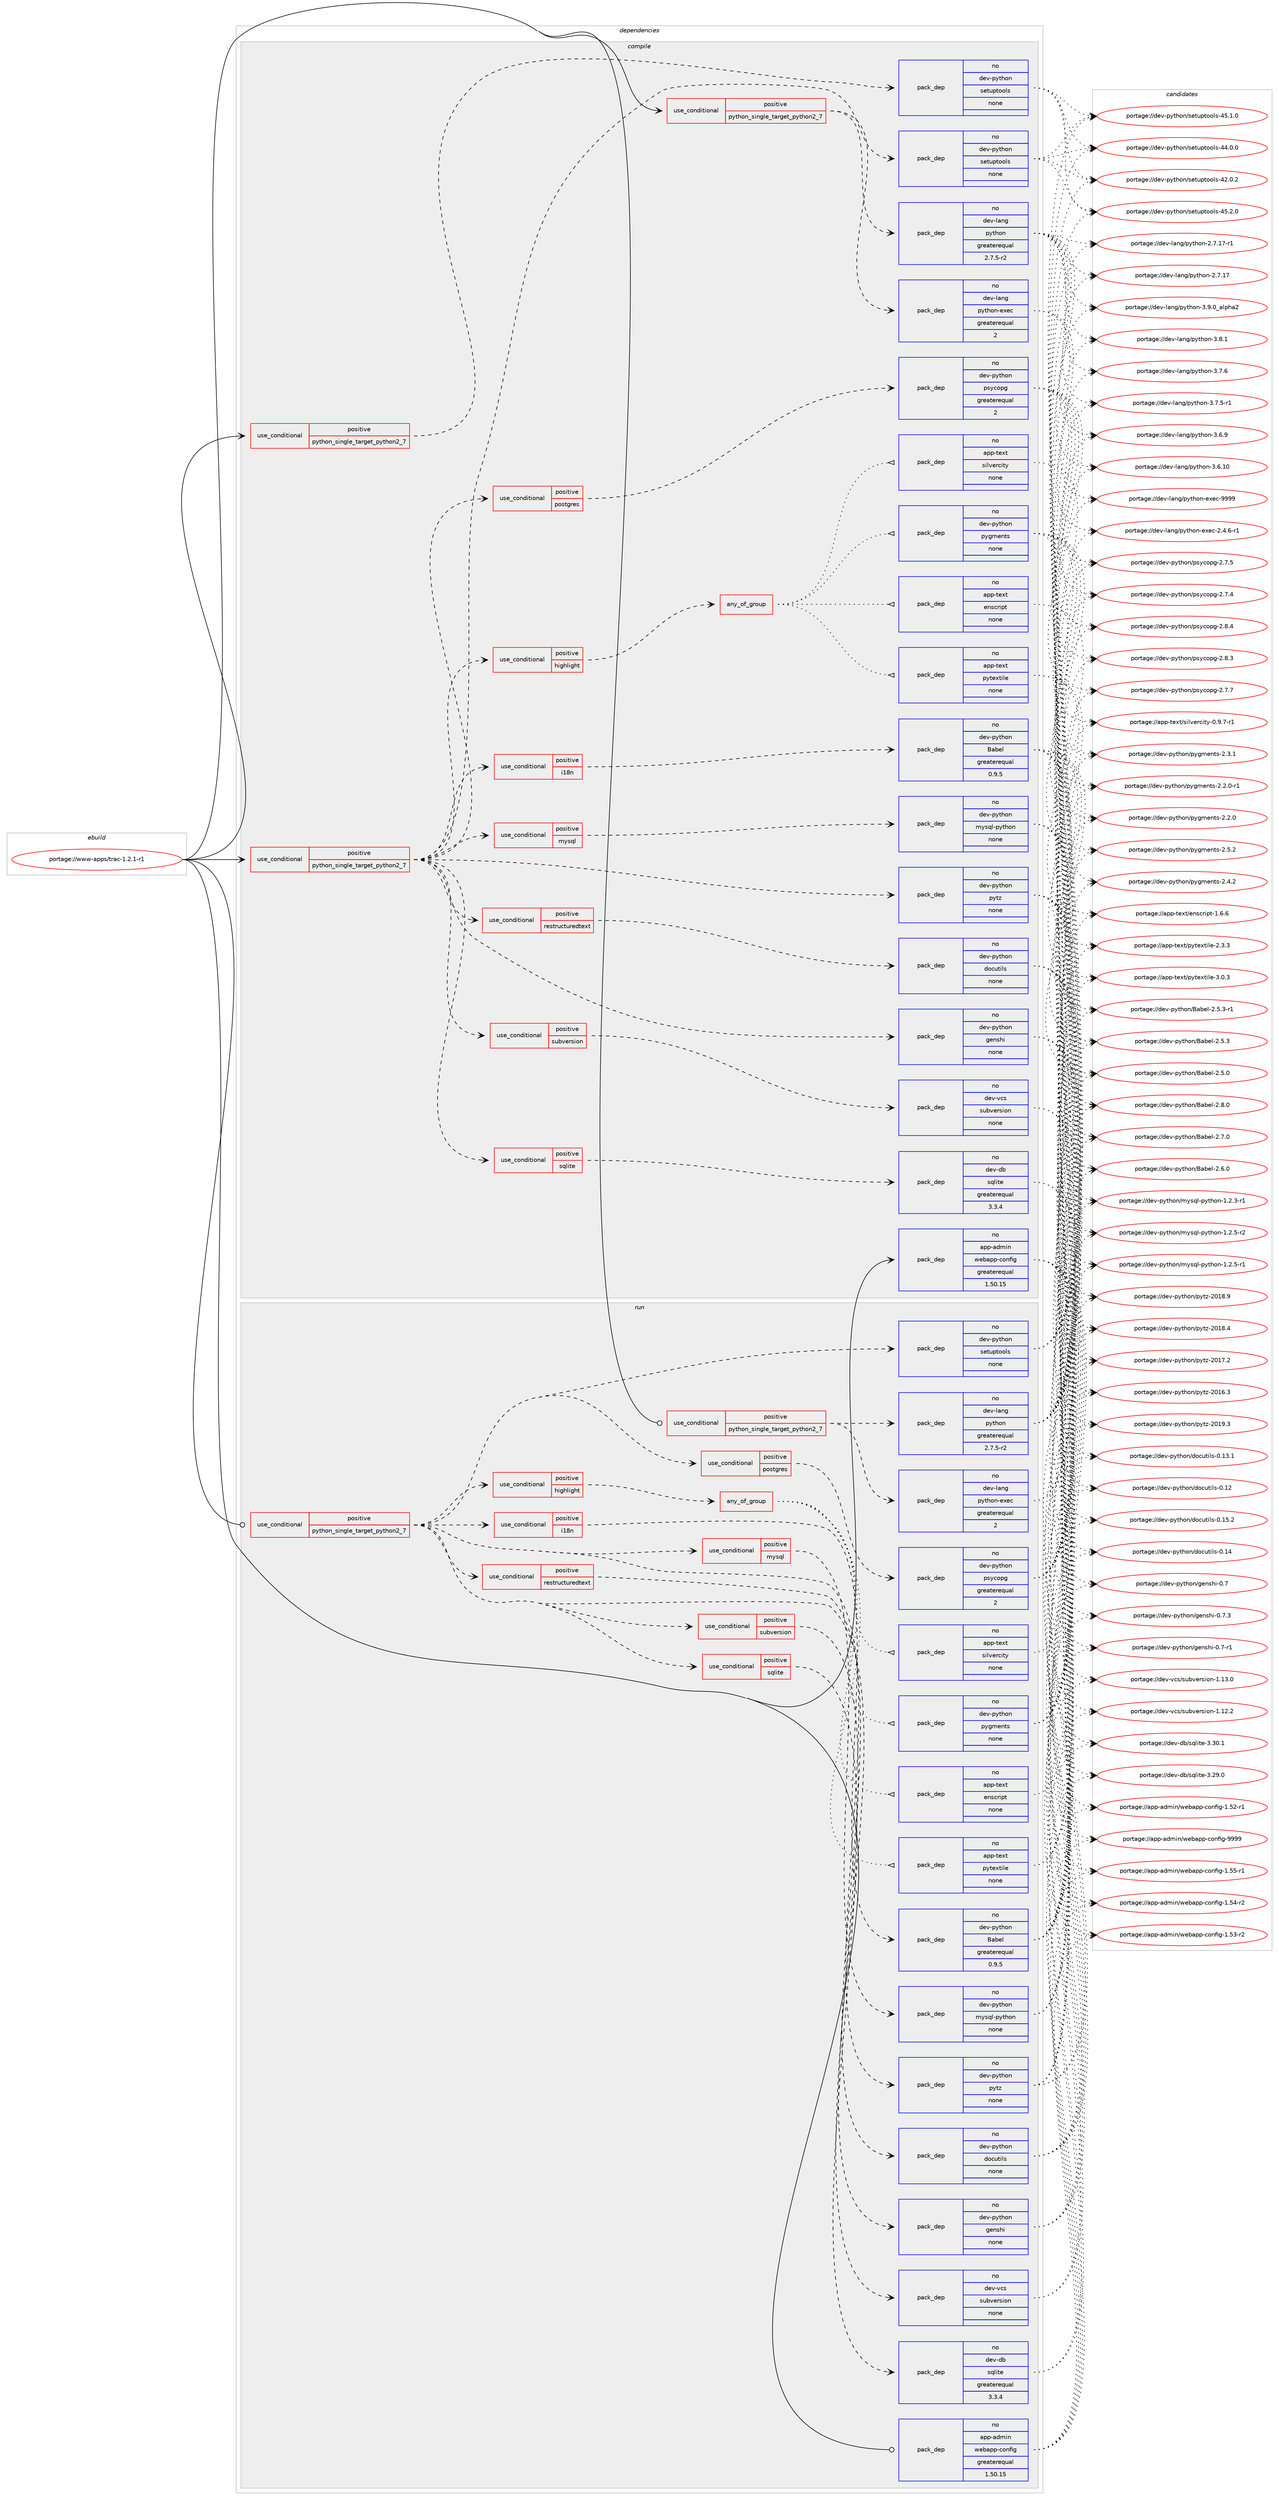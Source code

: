 digraph prolog {

# *************
# Graph options
# *************

newrank=true;
concentrate=true;
compound=true;
graph [rankdir=LR,fontname=Helvetica,fontsize=10,ranksep=1.5];#, ranksep=2.5, nodesep=0.2];
edge  [arrowhead=vee];
node  [fontname=Helvetica,fontsize=10];

# **********
# The ebuild
# **********

subgraph cluster_leftcol {
color=gray;
rank=same;
label=<<i>ebuild</i>>;
id [label="portage://www-apps/trac-1.2.1-r1", color=red, width=4, href="../www-apps/trac-1.2.1-r1.svg"];
}

# ****************
# The dependencies
# ****************

subgraph cluster_midcol {
color=gray;
label=<<i>dependencies</i>>;
subgraph cluster_compile {
fillcolor="#eeeeee";
style=filled;
label=<<i>compile</i>>;
subgraph cond5649 {
dependency31149 [label=<<TABLE BORDER="0" CELLBORDER="1" CELLSPACING="0" CELLPADDING="4"><TR><TD ROWSPAN="3" CELLPADDING="10">use_conditional</TD></TR><TR><TD>positive</TD></TR><TR><TD>python_single_target_python2_7</TD></TR></TABLE>>, shape=none, color=red];
subgraph pack24906 {
dependency31150 [label=<<TABLE BORDER="0" CELLBORDER="1" CELLSPACING="0" CELLPADDING="4" WIDTH="220"><TR><TD ROWSPAN="6" CELLPADDING="30">pack_dep</TD></TR><TR><TD WIDTH="110">no</TD></TR><TR><TD>dev-lang</TD></TR><TR><TD>python</TD></TR><TR><TD>greaterequal</TD></TR><TR><TD>2.7.5-r2</TD></TR></TABLE>>, shape=none, color=blue];
}
dependency31149:e -> dependency31150:w [weight=20,style="dashed",arrowhead="vee"];
subgraph pack24907 {
dependency31151 [label=<<TABLE BORDER="0" CELLBORDER="1" CELLSPACING="0" CELLPADDING="4" WIDTH="220"><TR><TD ROWSPAN="6" CELLPADDING="30">pack_dep</TD></TR><TR><TD WIDTH="110">no</TD></TR><TR><TD>dev-lang</TD></TR><TR><TD>python-exec</TD></TR><TR><TD>greaterequal</TD></TR><TR><TD>2</TD></TR></TABLE>>, shape=none, color=blue];
}
dependency31149:e -> dependency31151:w [weight=20,style="dashed",arrowhead="vee"];
}
id:e -> dependency31149:w [weight=20,style="solid",arrowhead="vee"];
subgraph cond5650 {
dependency31152 [label=<<TABLE BORDER="0" CELLBORDER="1" CELLSPACING="0" CELLPADDING="4"><TR><TD ROWSPAN="3" CELLPADDING="10">use_conditional</TD></TR><TR><TD>positive</TD></TR><TR><TD>python_single_target_python2_7</TD></TR></TABLE>>, shape=none, color=red];
subgraph pack24908 {
dependency31153 [label=<<TABLE BORDER="0" CELLBORDER="1" CELLSPACING="0" CELLPADDING="4" WIDTH="220"><TR><TD ROWSPAN="6" CELLPADDING="30">pack_dep</TD></TR><TR><TD WIDTH="110">no</TD></TR><TR><TD>dev-python</TD></TR><TR><TD>setuptools</TD></TR><TR><TD>none</TD></TR><TR><TD></TD></TR></TABLE>>, shape=none, color=blue];
}
dependency31152:e -> dependency31153:w [weight=20,style="dashed",arrowhead="vee"];
}
id:e -> dependency31152:w [weight=20,style="solid",arrowhead="vee"];
subgraph cond5651 {
dependency31154 [label=<<TABLE BORDER="0" CELLBORDER="1" CELLSPACING="0" CELLPADDING="4"><TR><TD ROWSPAN="3" CELLPADDING="10">use_conditional</TD></TR><TR><TD>positive</TD></TR><TR><TD>python_single_target_python2_7</TD></TR></TABLE>>, shape=none, color=red];
subgraph pack24909 {
dependency31155 [label=<<TABLE BORDER="0" CELLBORDER="1" CELLSPACING="0" CELLPADDING="4" WIDTH="220"><TR><TD ROWSPAN="6" CELLPADDING="30">pack_dep</TD></TR><TR><TD WIDTH="110">no</TD></TR><TR><TD>dev-python</TD></TR><TR><TD>setuptools</TD></TR><TR><TD>none</TD></TR><TR><TD></TD></TR></TABLE>>, shape=none, color=blue];
}
dependency31154:e -> dependency31155:w [weight=20,style="dashed",arrowhead="vee"];
subgraph pack24910 {
dependency31156 [label=<<TABLE BORDER="0" CELLBORDER="1" CELLSPACING="0" CELLPADDING="4" WIDTH="220"><TR><TD ROWSPAN="6" CELLPADDING="30">pack_dep</TD></TR><TR><TD WIDTH="110">no</TD></TR><TR><TD>dev-python</TD></TR><TR><TD>genshi</TD></TR><TR><TD>none</TD></TR><TR><TD></TD></TR></TABLE>>, shape=none, color=blue];
}
dependency31154:e -> dependency31156:w [weight=20,style="dashed",arrowhead="vee"];
subgraph pack24911 {
dependency31157 [label=<<TABLE BORDER="0" CELLBORDER="1" CELLSPACING="0" CELLPADDING="4" WIDTH="220"><TR><TD ROWSPAN="6" CELLPADDING="30">pack_dep</TD></TR><TR><TD WIDTH="110">no</TD></TR><TR><TD>dev-python</TD></TR><TR><TD>pytz</TD></TR><TR><TD>none</TD></TR><TR><TD></TD></TR></TABLE>>, shape=none, color=blue];
}
dependency31154:e -> dependency31157:w [weight=20,style="dashed",arrowhead="vee"];
subgraph cond5652 {
dependency31158 [label=<<TABLE BORDER="0" CELLBORDER="1" CELLSPACING="0" CELLPADDING="4"><TR><TD ROWSPAN="3" CELLPADDING="10">use_conditional</TD></TR><TR><TD>positive</TD></TR><TR><TD>i18n</TD></TR></TABLE>>, shape=none, color=red];
subgraph pack24912 {
dependency31159 [label=<<TABLE BORDER="0" CELLBORDER="1" CELLSPACING="0" CELLPADDING="4" WIDTH="220"><TR><TD ROWSPAN="6" CELLPADDING="30">pack_dep</TD></TR><TR><TD WIDTH="110">no</TD></TR><TR><TD>dev-python</TD></TR><TR><TD>Babel</TD></TR><TR><TD>greaterequal</TD></TR><TR><TD>0.9.5</TD></TR></TABLE>>, shape=none, color=blue];
}
dependency31158:e -> dependency31159:w [weight=20,style="dashed",arrowhead="vee"];
}
dependency31154:e -> dependency31158:w [weight=20,style="dashed",arrowhead="vee"];
subgraph cond5653 {
dependency31160 [label=<<TABLE BORDER="0" CELLBORDER="1" CELLSPACING="0" CELLPADDING="4"><TR><TD ROWSPAN="3" CELLPADDING="10">use_conditional</TD></TR><TR><TD>positive</TD></TR><TR><TD>highlight</TD></TR></TABLE>>, shape=none, color=red];
subgraph any548 {
dependency31161 [label=<<TABLE BORDER="0" CELLBORDER="1" CELLSPACING="0" CELLPADDING="4"><TR><TD CELLPADDING="10">any_of_group</TD></TR></TABLE>>, shape=none, color=red];subgraph pack24913 {
dependency31162 [label=<<TABLE BORDER="0" CELLBORDER="1" CELLSPACING="0" CELLPADDING="4" WIDTH="220"><TR><TD ROWSPAN="6" CELLPADDING="30">pack_dep</TD></TR><TR><TD WIDTH="110">no</TD></TR><TR><TD>dev-python</TD></TR><TR><TD>pygments</TD></TR><TR><TD>none</TD></TR><TR><TD></TD></TR></TABLE>>, shape=none, color=blue];
}
dependency31161:e -> dependency31162:w [weight=20,style="dotted",arrowhead="oinv"];
subgraph pack24914 {
dependency31163 [label=<<TABLE BORDER="0" CELLBORDER="1" CELLSPACING="0" CELLPADDING="4" WIDTH="220"><TR><TD ROWSPAN="6" CELLPADDING="30">pack_dep</TD></TR><TR><TD WIDTH="110">no</TD></TR><TR><TD>app-text</TD></TR><TR><TD>silvercity</TD></TR><TR><TD>none</TD></TR><TR><TD></TD></TR></TABLE>>, shape=none, color=blue];
}
dependency31161:e -> dependency31163:w [weight=20,style="dotted",arrowhead="oinv"];
subgraph pack24915 {
dependency31164 [label=<<TABLE BORDER="0" CELLBORDER="1" CELLSPACING="0" CELLPADDING="4" WIDTH="220"><TR><TD ROWSPAN="6" CELLPADDING="30">pack_dep</TD></TR><TR><TD WIDTH="110">no</TD></TR><TR><TD>app-text</TD></TR><TR><TD>pytextile</TD></TR><TR><TD>none</TD></TR><TR><TD></TD></TR></TABLE>>, shape=none, color=blue];
}
dependency31161:e -> dependency31164:w [weight=20,style="dotted",arrowhead="oinv"];
subgraph pack24916 {
dependency31165 [label=<<TABLE BORDER="0" CELLBORDER="1" CELLSPACING="0" CELLPADDING="4" WIDTH="220"><TR><TD ROWSPAN="6" CELLPADDING="30">pack_dep</TD></TR><TR><TD WIDTH="110">no</TD></TR><TR><TD>app-text</TD></TR><TR><TD>enscript</TD></TR><TR><TD>none</TD></TR><TR><TD></TD></TR></TABLE>>, shape=none, color=blue];
}
dependency31161:e -> dependency31165:w [weight=20,style="dotted",arrowhead="oinv"];
}
dependency31160:e -> dependency31161:w [weight=20,style="dashed",arrowhead="vee"];
}
dependency31154:e -> dependency31160:w [weight=20,style="dashed",arrowhead="vee"];
subgraph cond5654 {
dependency31166 [label=<<TABLE BORDER="0" CELLBORDER="1" CELLSPACING="0" CELLPADDING="4"><TR><TD ROWSPAN="3" CELLPADDING="10">use_conditional</TD></TR><TR><TD>positive</TD></TR><TR><TD>restructuredtext</TD></TR></TABLE>>, shape=none, color=red];
subgraph pack24917 {
dependency31167 [label=<<TABLE BORDER="0" CELLBORDER="1" CELLSPACING="0" CELLPADDING="4" WIDTH="220"><TR><TD ROWSPAN="6" CELLPADDING="30">pack_dep</TD></TR><TR><TD WIDTH="110">no</TD></TR><TR><TD>dev-python</TD></TR><TR><TD>docutils</TD></TR><TR><TD>none</TD></TR><TR><TD></TD></TR></TABLE>>, shape=none, color=blue];
}
dependency31166:e -> dependency31167:w [weight=20,style="dashed",arrowhead="vee"];
}
dependency31154:e -> dependency31166:w [weight=20,style="dashed",arrowhead="vee"];
subgraph cond5655 {
dependency31168 [label=<<TABLE BORDER="0" CELLBORDER="1" CELLSPACING="0" CELLPADDING="4"><TR><TD ROWSPAN="3" CELLPADDING="10">use_conditional</TD></TR><TR><TD>positive</TD></TR><TR><TD>mysql</TD></TR></TABLE>>, shape=none, color=red];
subgraph pack24918 {
dependency31169 [label=<<TABLE BORDER="0" CELLBORDER="1" CELLSPACING="0" CELLPADDING="4" WIDTH="220"><TR><TD ROWSPAN="6" CELLPADDING="30">pack_dep</TD></TR><TR><TD WIDTH="110">no</TD></TR><TR><TD>dev-python</TD></TR><TR><TD>mysql-python</TD></TR><TR><TD>none</TD></TR><TR><TD></TD></TR></TABLE>>, shape=none, color=blue];
}
dependency31168:e -> dependency31169:w [weight=20,style="dashed",arrowhead="vee"];
}
dependency31154:e -> dependency31168:w [weight=20,style="dashed",arrowhead="vee"];
subgraph cond5656 {
dependency31170 [label=<<TABLE BORDER="0" CELLBORDER="1" CELLSPACING="0" CELLPADDING="4"><TR><TD ROWSPAN="3" CELLPADDING="10">use_conditional</TD></TR><TR><TD>positive</TD></TR><TR><TD>postgres</TD></TR></TABLE>>, shape=none, color=red];
subgraph pack24919 {
dependency31171 [label=<<TABLE BORDER="0" CELLBORDER="1" CELLSPACING="0" CELLPADDING="4" WIDTH="220"><TR><TD ROWSPAN="6" CELLPADDING="30">pack_dep</TD></TR><TR><TD WIDTH="110">no</TD></TR><TR><TD>dev-python</TD></TR><TR><TD>psycopg</TD></TR><TR><TD>greaterequal</TD></TR><TR><TD>2</TD></TR></TABLE>>, shape=none, color=blue];
}
dependency31170:e -> dependency31171:w [weight=20,style="dashed",arrowhead="vee"];
}
dependency31154:e -> dependency31170:w [weight=20,style="dashed",arrowhead="vee"];
subgraph cond5657 {
dependency31172 [label=<<TABLE BORDER="0" CELLBORDER="1" CELLSPACING="0" CELLPADDING="4"><TR><TD ROWSPAN="3" CELLPADDING="10">use_conditional</TD></TR><TR><TD>positive</TD></TR><TR><TD>sqlite</TD></TR></TABLE>>, shape=none, color=red];
subgraph pack24920 {
dependency31173 [label=<<TABLE BORDER="0" CELLBORDER="1" CELLSPACING="0" CELLPADDING="4" WIDTH="220"><TR><TD ROWSPAN="6" CELLPADDING="30">pack_dep</TD></TR><TR><TD WIDTH="110">no</TD></TR><TR><TD>dev-db</TD></TR><TR><TD>sqlite</TD></TR><TR><TD>greaterequal</TD></TR><TR><TD>3.3.4</TD></TR></TABLE>>, shape=none, color=blue];
}
dependency31172:e -> dependency31173:w [weight=20,style="dashed",arrowhead="vee"];
}
dependency31154:e -> dependency31172:w [weight=20,style="dashed",arrowhead="vee"];
subgraph cond5658 {
dependency31174 [label=<<TABLE BORDER="0" CELLBORDER="1" CELLSPACING="0" CELLPADDING="4"><TR><TD ROWSPAN="3" CELLPADDING="10">use_conditional</TD></TR><TR><TD>positive</TD></TR><TR><TD>subversion</TD></TR></TABLE>>, shape=none, color=red];
subgraph pack24921 {
dependency31175 [label=<<TABLE BORDER="0" CELLBORDER="1" CELLSPACING="0" CELLPADDING="4" WIDTH="220"><TR><TD ROWSPAN="6" CELLPADDING="30">pack_dep</TD></TR><TR><TD WIDTH="110">no</TD></TR><TR><TD>dev-vcs</TD></TR><TR><TD>subversion</TD></TR><TR><TD>none</TD></TR><TR><TD></TD></TR></TABLE>>, shape=none, color=blue];
}
dependency31174:e -> dependency31175:w [weight=20,style="dashed",arrowhead="vee"];
}
dependency31154:e -> dependency31174:w [weight=20,style="dashed",arrowhead="vee"];
}
id:e -> dependency31154:w [weight=20,style="solid",arrowhead="vee"];
subgraph pack24922 {
dependency31176 [label=<<TABLE BORDER="0" CELLBORDER="1" CELLSPACING="0" CELLPADDING="4" WIDTH="220"><TR><TD ROWSPAN="6" CELLPADDING="30">pack_dep</TD></TR><TR><TD WIDTH="110">no</TD></TR><TR><TD>app-admin</TD></TR><TR><TD>webapp-config</TD></TR><TR><TD>greaterequal</TD></TR><TR><TD>1.50.15</TD></TR></TABLE>>, shape=none, color=blue];
}
id:e -> dependency31176:w [weight=20,style="solid",arrowhead="vee"];
}
subgraph cluster_compileandrun {
fillcolor="#eeeeee";
style=filled;
label=<<i>compile and run</i>>;
}
subgraph cluster_run {
fillcolor="#eeeeee";
style=filled;
label=<<i>run</i>>;
subgraph cond5659 {
dependency31177 [label=<<TABLE BORDER="0" CELLBORDER="1" CELLSPACING="0" CELLPADDING="4"><TR><TD ROWSPAN="3" CELLPADDING="10">use_conditional</TD></TR><TR><TD>positive</TD></TR><TR><TD>python_single_target_python2_7</TD></TR></TABLE>>, shape=none, color=red];
subgraph pack24923 {
dependency31178 [label=<<TABLE BORDER="0" CELLBORDER="1" CELLSPACING="0" CELLPADDING="4" WIDTH="220"><TR><TD ROWSPAN="6" CELLPADDING="30">pack_dep</TD></TR><TR><TD WIDTH="110">no</TD></TR><TR><TD>dev-lang</TD></TR><TR><TD>python</TD></TR><TR><TD>greaterequal</TD></TR><TR><TD>2.7.5-r2</TD></TR></TABLE>>, shape=none, color=blue];
}
dependency31177:e -> dependency31178:w [weight=20,style="dashed",arrowhead="vee"];
subgraph pack24924 {
dependency31179 [label=<<TABLE BORDER="0" CELLBORDER="1" CELLSPACING="0" CELLPADDING="4" WIDTH="220"><TR><TD ROWSPAN="6" CELLPADDING="30">pack_dep</TD></TR><TR><TD WIDTH="110">no</TD></TR><TR><TD>dev-lang</TD></TR><TR><TD>python-exec</TD></TR><TR><TD>greaterequal</TD></TR><TR><TD>2</TD></TR></TABLE>>, shape=none, color=blue];
}
dependency31177:e -> dependency31179:w [weight=20,style="dashed",arrowhead="vee"];
}
id:e -> dependency31177:w [weight=20,style="solid",arrowhead="odot"];
subgraph cond5660 {
dependency31180 [label=<<TABLE BORDER="0" CELLBORDER="1" CELLSPACING="0" CELLPADDING="4"><TR><TD ROWSPAN="3" CELLPADDING="10">use_conditional</TD></TR><TR><TD>positive</TD></TR><TR><TD>python_single_target_python2_7</TD></TR></TABLE>>, shape=none, color=red];
subgraph pack24925 {
dependency31181 [label=<<TABLE BORDER="0" CELLBORDER="1" CELLSPACING="0" CELLPADDING="4" WIDTH="220"><TR><TD ROWSPAN="6" CELLPADDING="30">pack_dep</TD></TR><TR><TD WIDTH="110">no</TD></TR><TR><TD>dev-python</TD></TR><TR><TD>setuptools</TD></TR><TR><TD>none</TD></TR><TR><TD></TD></TR></TABLE>>, shape=none, color=blue];
}
dependency31180:e -> dependency31181:w [weight=20,style="dashed",arrowhead="vee"];
subgraph pack24926 {
dependency31182 [label=<<TABLE BORDER="0" CELLBORDER="1" CELLSPACING="0" CELLPADDING="4" WIDTH="220"><TR><TD ROWSPAN="6" CELLPADDING="30">pack_dep</TD></TR><TR><TD WIDTH="110">no</TD></TR><TR><TD>dev-python</TD></TR><TR><TD>genshi</TD></TR><TR><TD>none</TD></TR><TR><TD></TD></TR></TABLE>>, shape=none, color=blue];
}
dependency31180:e -> dependency31182:w [weight=20,style="dashed",arrowhead="vee"];
subgraph pack24927 {
dependency31183 [label=<<TABLE BORDER="0" CELLBORDER="1" CELLSPACING="0" CELLPADDING="4" WIDTH="220"><TR><TD ROWSPAN="6" CELLPADDING="30">pack_dep</TD></TR><TR><TD WIDTH="110">no</TD></TR><TR><TD>dev-python</TD></TR><TR><TD>pytz</TD></TR><TR><TD>none</TD></TR><TR><TD></TD></TR></TABLE>>, shape=none, color=blue];
}
dependency31180:e -> dependency31183:w [weight=20,style="dashed",arrowhead="vee"];
subgraph cond5661 {
dependency31184 [label=<<TABLE BORDER="0" CELLBORDER="1" CELLSPACING="0" CELLPADDING="4"><TR><TD ROWSPAN="3" CELLPADDING="10">use_conditional</TD></TR><TR><TD>positive</TD></TR><TR><TD>i18n</TD></TR></TABLE>>, shape=none, color=red];
subgraph pack24928 {
dependency31185 [label=<<TABLE BORDER="0" CELLBORDER="1" CELLSPACING="0" CELLPADDING="4" WIDTH="220"><TR><TD ROWSPAN="6" CELLPADDING="30">pack_dep</TD></TR><TR><TD WIDTH="110">no</TD></TR><TR><TD>dev-python</TD></TR><TR><TD>Babel</TD></TR><TR><TD>greaterequal</TD></TR><TR><TD>0.9.5</TD></TR></TABLE>>, shape=none, color=blue];
}
dependency31184:e -> dependency31185:w [weight=20,style="dashed",arrowhead="vee"];
}
dependency31180:e -> dependency31184:w [weight=20,style="dashed",arrowhead="vee"];
subgraph cond5662 {
dependency31186 [label=<<TABLE BORDER="0" CELLBORDER="1" CELLSPACING="0" CELLPADDING="4"><TR><TD ROWSPAN="3" CELLPADDING="10">use_conditional</TD></TR><TR><TD>positive</TD></TR><TR><TD>highlight</TD></TR></TABLE>>, shape=none, color=red];
subgraph any549 {
dependency31187 [label=<<TABLE BORDER="0" CELLBORDER="1" CELLSPACING="0" CELLPADDING="4"><TR><TD CELLPADDING="10">any_of_group</TD></TR></TABLE>>, shape=none, color=red];subgraph pack24929 {
dependency31188 [label=<<TABLE BORDER="0" CELLBORDER="1" CELLSPACING="0" CELLPADDING="4" WIDTH="220"><TR><TD ROWSPAN="6" CELLPADDING="30">pack_dep</TD></TR><TR><TD WIDTH="110">no</TD></TR><TR><TD>dev-python</TD></TR><TR><TD>pygments</TD></TR><TR><TD>none</TD></TR><TR><TD></TD></TR></TABLE>>, shape=none, color=blue];
}
dependency31187:e -> dependency31188:w [weight=20,style="dotted",arrowhead="oinv"];
subgraph pack24930 {
dependency31189 [label=<<TABLE BORDER="0" CELLBORDER="1" CELLSPACING="0" CELLPADDING="4" WIDTH="220"><TR><TD ROWSPAN="6" CELLPADDING="30">pack_dep</TD></TR><TR><TD WIDTH="110">no</TD></TR><TR><TD>app-text</TD></TR><TR><TD>silvercity</TD></TR><TR><TD>none</TD></TR><TR><TD></TD></TR></TABLE>>, shape=none, color=blue];
}
dependency31187:e -> dependency31189:w [weight=20,style="dotted",arrowhead="oinv"];
subgraph pack24931 {
dependency31190 [label=<<TABLE BORDER="0" CELLBORDER="1" CELLSPACING="0" CELLPADDING="4" WIDTH="220"><TR><TD ROWSPAN="6" CELLPADDING="30">pack_dep</TD></TR><TR><TD WIDTH="110">no</TD></TR><TR><TD>app-text</TD></TR><TR><TD>pytextile</TD></TR><TR><TD>none</TD></TR><TR><TD></TD></TR></TABLE>>, shape=none, color=blue];
}
dependency31187:e -> dependency31190:w [weight=20,style="dotted",arrowhead="oinv"];
subgraph pack24932 {
dependency31191 [label=<<TABLE BORDER="0" CELLBORDER="1" CELLSPACING="0" CELLPADDING="4" WIDTH="220"><TR><TD ROWSPAN="6" CELLPADDING="30">pack_dep</TD></TR><TR><TD WIDTH="110">no</TD></TR><TR><TD>app-text</TD></TR><TR><TD>enscript</TD></TR><TR><TD>none</TD></TR><TR><TD></TD></TR></TABLE>>, shape=none, color=blue];
}
dependency31187:e -> dependency31191:w [weight=20,style="dotted",arrowhead="oinv"];
}
dependency31186:e -> dependency31187:w [weight=20,style="dashed",arrowhead="vee"];
}
dependency31180:e -> dependency31186:w [weight=20,style="dashed",arrowhead="vee"];
subgraph cond5663 {
dependency31192 [label=<<TABLE BORDER="0" CELLBORDER="1" CELLSPACING="0" CELLPADDING="4"><TR><TD ROWSPAN="3" CELLPADDING="10">use_conditional</TD></TR><TR><TD>positive</TD></TR><TR><TD>restructuredtext</TD></TR></TABLE>>, shape=none, color=red];
subgraph pack24933 {
dependency31193 [label=<<TABLE BORDER="0" CELLBORDER="1" CELLSPACING="0" CELLPADDING="4" WIDTH="220"><TR><TD ROWSPAN="6" CELLPADDING="30">pack_dep</TD></TR><TR><TD WIDTH="110">no</TD></TR><TR><TD>dev-python</TD></TR><TR><TD>docutils</TD></TR><TR><TD>none</TD></TR><TR><TD></TD></TR></TABLE>>, shape=none, color=blue];
}
dependency31192:e -> dependency31193:w [weight=20,style="dashed",arrowhead="vee"];
}
dependency31180:e -> dependency31192:w [weight=20,style="dashed",arrowhead="vee"];
subgraph cond5664 {
dependency31194 [label=<<TABLE BORDER="0" CELLBORDER="1" CELLSPACING="0" CELLPADDING="4"><TR><TD ROWSPAN="3" CELLPADDING="10">use_conditional</TD></TR><TR><TD>positive</TD></TR><TR><TD>mysql</TD></TR></TABLE>>, shape=none, color=red];
subgraph pack24934 {
dependency31195 [label=<<TABLE BORDER="0" CELLBORDER="1" CELLSPACING="0" CELLPADDING="4" WIDTH="220"><TR><TD ROWSPAN="6" CELLPADDING="30">pack_dep</TD></TR><TR><TD WIDTH="110">no</TD></TR><TR><TD>dev-python</TD></TR><TR><TD>mysql-python</TD></TR><TR><TD>none</TD></TR><TR><TD></TD></TR></TABLE>>, shape=none, color=blue];
}
dependency31194:e -> dependency31195:w [weight=20,style="dashed",arrowhead="vee"];
}
dependency31180:e -> dependency31194:w [weight=20,style="dashed",arrowhead="vee"];
subgraph cond5665 {
dependency31196 [label=<<TABLE BORDER="0" CELLBORDER="1" CELLSPACING="0" CELLPADDING="4"><TR><TD ROWSPAN="3" CELLPADDING="10">use_conditional</TD></TR><TR><TD>positive</TD></TR><TR><TD>postgres</TD></TR></TABLE>>, shape=none, color=red];
subgraph pack24935 {
dependency31197 [label=<<TABLE BORDER="0" CELLBORDER="1" CELLSPACING="0" CELLPADDING="4" WIDTH="220"><TR><TD ROWSPAN="6" CELLPADDING="30">pack_dep</TD></TR><TR><TD WIDTH="110">no</TD></TR><TR><TD>dev-python</TD></TR><TR><TD>psycopg</TD></TR><TR><TD>greaterequal</TD></TR><TR><TD>2</TD></TR></TABLE>>, shape=none, color=blue];
}
dependency31196:e -> dependency31197:w [weight=20,style="dashed",arrowhead="vee"];
}
dependency31180:e -> dependency31196:w [weight=20,style="dashed",arrowhead="vee"];
subgraph cond5666 {
dependency31198 [label=<<TABLE BORDER="0" CELLBORDER="1" CELLSPACING="0" CELLPADDING="4"><TR><TD ROWSPAN="3" CELLPADDING="10">use_conditional</TD></TR><TR><TD>positive</TD></TR><TR><TD>sqlite</TD></TR></TABLE>>, shape=none, color=red];
subgraph pack24936 {
dependency31199 [label=<<TABLE BORDER="0" CELLBORDER="1" CELLSPACING="0" CELLPADDING="4" WIDTH="220"><TR><TD ROWSPAN="6" CELLPADDING="30">pack_dep</TD></TR><TR><TD WIDTH="110">no</TD></TR><TR><TD>dev-db</TD></TR><TR><TD>sqlite</TD></TR><TR><TD>greaterequal</TD></TR><TR><TD>3.3.4</TD></TR></TABLE>>, shape=none, color=blue];
}
dependency31198:e -> dependency31199:w [weight=20,style="dashed",arrowhead="vee"];
}
dependency31180:e -> dependency31198:w [weight=20,style="dashed",arrowhead="vee"];
subgraph cond5667 {
dependency31200 [label=<<TABLE BORDER="0" CELLBORDER="1" CELLSPACING="0" CELLPADDING="4"><TR><TD ROWSPAN="3" CELLPADDING="10">use_conditional</TD></TR><TR><TD>positive</TD></TR><TR><TD>subversion</TD></TR></TABLE>>, shape=none, color=red];
subgraph pack24937 {
dependency31201 [label=<<TABLE BORDER="0" CELLBORDER="1" CELLSPACING="0" CELLPADDING="4" WIDTH="220"><TR><TD ROWSPAN="6" CELLPADDING="30">pack_dep</TD></TR><TR><TD WIDTH="110">no</TD></TR><TR><TD>dev-vcs</TD></TR><TR><TD>subversion</TD></TR><TR><TD>none</TD></TR><TR><TD></TD></TR></TABLE>>, shape=none, color=blue];
}
dependency31200:e -> dependency31201:w [weight=20,style="dashed",arrowhead="vee"];
}
dependency31180:e -> dependency31200:w [weight=20,style="dashed",arrowhead="vee"];
}
id:e -> dependency31180:w [weight=20,style="solid",arrowhead="odot"];
subgraph pack24938 {
dependency31202 [label=<<TABLE BORDER="0" CELLBORDER="1" CELLSPACING="0" CELLPADDING="4" WIDTH="220"><TR><TD ROWSPAN="6" CELLPADDING="30">pack_dep</TD></TR><TR><TD WIDTH="110">no</TD></TR><TR><TD>app-admin</TD></TR><TR><TD>webapp-config</TD></TR><TR><TD>greaterequal</TD></TR><TR><TD>1.50.15</TD></TR></TABLE>>, shape=none, color=blue];
}
id:e -> dependency31202:w [weight=20,style="solid",arrowhead="odot"];
}
}

# **************
# The candidates
# **************

subgraph cluster_choices {
rank=same;
color=gray;
label=<<i>candidates</i>>;

subgraph choice24906 {
color=black;
nodesep=1;
choice10010111845108971101034711212111610411111045514657464895971081121049750 [label="portage://dev-lang/python-3.9.0_alpha2", color=red, width=4,href="../dev-lang/python-3.9.0_alpha2.svg"];
choice100101118451089711010347112121116104111110455146564649 [label="portage://dev-lang/python-3.8.1", color=red, width=4,href="../dev-lang/python-3.8.1.svg"];
choice100101118451089711010347112121116104111110455146554654 [label="portage://dev-lang/python-3.7.6", color=red, width=4,href="../dev-lang/python-3.7.6.svg"];
choice1001011184510897110103471121211161041111104551465546534511449 [label="portage://dev-lang/python-3.7.5-r1", color=red, width=4,href="../dev-lang/python-3.7.5-r1.svg"];
choice100101118451089711010347112121116104111110455146544657 [label="portage://dev-lang/python-3.6.9", color=red, width=4,href="../dev-lang/python-3.6.9.svg"];
choice10010111845108971101034711212111610411111045514654464948 [label="portage://dev-lang/python-3.6.10", color=red, width=4,href="../dev-lang/python-3.6.10.svg"];
choice100101118451089711010347112121116104111110455046554649554511449 [label="portage://dev-lang/python-2.7.17-r1", color=red, width=4,href="../dev-lang/python-2.7.17-r1.svg"];
choice10010111845108971101034711212111610411111045504655464955 [label="portage://dev-lang/python-2.7.17", color=red, width=4,href="../dev-lang/python-2.7.17.svg"];
dependency31150:e -> choice10010111845108971101034711212111610411111045514657464895971081121049750:w [style=dotted,weight="100"];
dependency31150:e -> choice100101118451089711010347112121116104111110455146564649:w [style=dotted,weight="100"];
dependency31150:e -> choice100101118451089711010347112121116104111110455146554654:w [style=dotted,weight="100"];
dependency31150:e -> choice1001011184510897110103471121211161041111104551465546534511449:w [style=dotted,weight="100"];
dependency31150:e -> choice100101118451089711010347112121116104111110455146544657:w [style=dotted,weight="100"];
dependency31150:e -> choice10010111845108971101034711212111610411111045514654464948:w [style=dotted,weight="100"];
dependency31150:e -> choice100101118451089711010347112121116104111110455046554649554511449:w [style=dotted,weight="100"];
dependency31150:e -> choice10010111845108971101034711212111610411111045504655464955:w [style=dotted,weight="100"];
}
subgraph choice24907 {
color=black;
nodesep=1;
choice10010111845108971101034711212111610411111045101120101994557575757 [label="portage://dev-lang/python-exec-9999", color=red, width=4,href="../dev-lang/python-exec-9999.svg"];
choice10010111845108971101034711212111610411111045101120101994550465246544511449 [label="portage://dev-lang/python-exec-2.4.6-r1", color=red, width=4,href="../dev-lang/python-exec-2.4.6-r1.svg"];
dependency31151:e -> choice10010111845108971101034711212111610411111045101120101994557575757:w [style=dotted,weight="100"];
dependency31151:e -> choice10010111845108971101034711212111610411111045101120101994550465246544511449:w [style=dotted,weight="100"];
}
subgraph choice24908 {
color=black;
nodesep=1;
choice100101118451121211161041111104711510111611711211611111110811545525346504648 [label="portage://dev-python/setuptools-45.2.0", color=red, width=4,href="../dev-python/setuptools-45.2.0.svg"];
choice100101118451121211161041111104711510111611711211611111110811545525346494648 [label="portage://dev-python/setuptools-45.1.0", color=red, width=4,href="../dev-python/setuptools-45.1.0.svg"];
choice100101118451121211161041111104711510111611711211611111110811545525246484648 [label="portage://dev-python/setuptools-44.0.0", color=red, width=4,href="../dev-python/setuptools-44.0.0.svg"];
choice100101118451121211161041111104711510111611711211611111110811545525046484650 [label="portage://dev-python/setuptools-42.0.2", color=red, width=4,href="../dev-python/setuptools-42.0.2.svg"];
dependency31153:e -> choice100101118451121211161041111104711510111611711211611111110811545525346504648:w [style=dotted,weight="100"];
dependency31153:e -> choice100101118451121211161041111104711510111611711211611111110811545525346494648:w [style=dotted,weight="100"];
dependency31153:e -> choice100101118451121211161041111104711510111611711211611111110811545525246484648:w [style=dotted,weight="100"];
dependency31153:e -> choice100101118451121211161041111104711510111611711211611111110811545525046484650:w [style=dotted,weight="100"];
}
subgraph choice24909 {
color=black;
nodesep=1;
choice100101118451121211161041111104711510111611711211611111110811545525346504648 [label="portage://dev-python/setuptools-45.2.0", color=red, width=4,href="../dev-python/setuptools-45.2.0.svg"];
choice100101118451121211161041111104711510111611711211611111110811545525346494648 [label="portage://dev-python/setuptools-45.1.0", color=red, width=4,href="../dev-python/setuptools-45.1.0.svg"];
choice100101118451121211161041111104711510111611711211611111110811545525246484648 [label="portage://dev-python/setuptools-44.0.0", color=red, width=4,href="../dev-python/setuptools-44.0.0.svg"];
choice100101118451121211161041111104711510111611711211611111110811545525046484650 [label="portage://dev-python/setuptools-42.0.2", color=red, width=4,href="../dev-python/setuptools-42.0.2.svg"];
dependency31155:e -> choice100101118451121211161041111104711510111611711211611111110811545525346504648:w [style=dotted,weight="100"];
dependency31155:e -> choice100101118451121211161041111104711510111611711211611111110811545525346494648:w [style=dotted,weight="100"];
dependency31155:e -> choice100101118451121211161041111104711510111611711211611111110811545525246484648:w [style=dotted,weight="100"];
dependency31155:e -> choice100101118451121211161041111104711510111611711211611111110811545525046484650:w [style=dotted,weight="100"];
}
subgraph choice24910 {
color=black;
nodesep=1;
choice1001011184511212111610411111047103101110115104105454846554651 [label="portage://dev-python/genshi-0.7.3", color=red, width=4,href="../dev-python/genshi-0.7.3.svg"];
choice1001011184511212111610411111047103101110115104105454846554511449 [label="portage://dev-python/genshi-0.7-r1", color=red, width=4,href="../dev-python/genshi-0.7-r1.svg"];
choice100101118451121211161041111104710310111011510410545484655 [label="portage://dev-python/genshi-0.7", color=red, width=4,href="../dev-python/genshi-0.7.svg"];
dependency31156:e -> choice1001011184511212111610411111047103101110115104105454846554651:w [style=dotted,weight="100"];
dependency31156:e -> choice1001011184511212111610411111047103101110115104105454846554511449:w [style=dotted,weight="100"];
dependency31156:e -> choice100101118451121211161041111104710310111011510410545484655:w [style=dotted,weight="100"];
}
subgraph choice24911 {
color=black;
nodesep=1;
choice100101118451121211161041111104711212111612245504849574651 [label="portage://dev-python/pytz-2019.3", color=red, width=4,href="../dev-python/pytz-2019.3.svg"];
choice100101118451121211161041111104711212111612245504849564657 [label="portage://dev-python/pytz-2018.9", color=red, width=4,href="../dev-python/pytz-2018.9.svg"];
choice100101118451121211161041111104711212111612245504849564652 [label="portage://dev-python/pytz-2018.4", color=red, width=4,href="../dev-python/pytz-2018.4.svg"];
choice100101118451121211161041111104711212111612245504849554650 [label="portage://dev-python/pytz-2017.2", color=red, width=4,href="../dev-python/pytz-2017.2.svg"];
choice100101118451121211161041111104711212111612245504849544651 [label="portage://dev-python/pytz-2016.3", color=red, width=4,href="../dev-python/pytz-2016.3.svg"];
dependency31157:e -> choice100101118451121211161041111104711212111612245504849574651:w [style=dotted,weight="100"];
dependency31157:e -> choice100101118451121211161041111104711212111612245504849564657:w [style=dotted,weight="100"];
dependency31157:e -> choice100101118451121211161041111104711212111612245504849564652:w [style=dotted,weight="100"];
dependency31157:e -> choice100101118451121211161041111104711212111612245504849554650:w [style=dotted,weight="100"];
dependency31157:e -> choice100101118451121211161041111104711212111612245504849544651:w [style=dotted,weight="100"];
}
subgraph choice24912 {
color=black;
nodesep=1;
choice1001011184511212111610411111047669798101108455046564648 [label="portage://dev-python/Babel-2.8.0", color=red, width=4,href="../dev-python/Babel-2.8.0.svg"];
choice1001011184511212111610411111047669798101108455046554648 [label="portage://dev-python/Babel-2.7.0", color=red, width=4,href="../dev-python/Babel-2.7.0.svg"];
choice1001011184511212111610411111047669798101108455046544648 [label="portage://dev-python/Babel-2.6.0", color=red, width=4,href="../dev-python/Babel-2.6.0.svg"];
choice10010111845112121116104111110476697981011084550465346514511449 [label="portage://dev-python/Babel-2.5.3-r1", color=red, width=4,href="../dev-python/Babel-2.5.3-r1.svg"];
choice1001011184511212111610411111047669798101108455046534651 [label="portage://dev-python/Babel-2.5.3", color=red, width=4,href="../dev-python/Babel-2.5.3.svg"];
choice1001011184511212111610411111047669798101108455046534648 [label="portage://dev-python/Babel-2.5.0", color=red, width=4,href="../dev-python/Babel-2.5.0.svg"];
dependency31159:e -> choice1001011184511212111610411111047669798101108455046564648:w [style=dotted,weight="100"];
dependency31159:e -> choice1001011184511212111610411111047669798101108455046554648:w [style=dotted,weight="100"];
dependency31159:e -> choice1001011184511212111610411111047669798101108455046544648:w [style=dotted,weight="100"];
dependency31159:e -> choice10010111845112121116104111110476697981011084550465346514511449:w [style=dotted,weight="100"];
dependency31159:e -> choice1001011184511212111610411111047669798101108455046534651:w [style=dotted,weight="100"];
dependency31159:e -> choice1001011184511212111610411111047669798101108455046534648:w [style=dotted,weight="100"];
}
subgraph choice24913 {
color=black;
nodesep=1;
choice1001011184511212111610411111047112121103109101110116115455046534650 [label="portage://dev-python/pygments-2.5.2", color=red, width=4,href="../dev-python/pygments-2.5.2.svg"];
choice1001011184511212111610411111047112121103109101110116115455046524650 [label="portage://dev-python/pygments-2.4.2", color=red, width=4,href="../dev-python/pygments-2.4.2.svg"];
choice1001011184511212111610411111047112121103109101110116115455046514649 [label="portage://dev-python/pygments-2.3.1", color=red, width=4,href="../dev-python/pygments-2.3.1.svg"];
choice10010111845112121116104111110471121211031091011101161154550465046484511449 [label="portage://dev-python/pygments-2.2.0-r1", color=red, width=4,href="../dev-python/pygments-2.2.0-r1.svg"];
choice1001011184511212111610411111047112121103109101110116115455046504648 [label="portage://dev-python/pygments-2.2.0", color=red, width=4,href="../dev-python/pygments-2.2.0.svg"];
dependency31162:e -> choice1001011184511212111610411111047112121103109101110116115455046534650:w [style=dotted,weight="100"];
dependency31162:e -> choice1001011184511212111610411111047112121103109101110116115455046524650:w [style=dotted,weight="100"];
dependency31162:e -> choice1001011184511212111610411111047112121103109101110116115455046514649:w [style=dotted,weight="100"];
dependency31162:e -> choice10010111845112121116104111110471121211031091011101161154550465046484511449:w [style=dotted,weight="100"];
dependency31162:e -> choice1001011184511212111610411111047112121103109101110116115455046504648:w [style=dotted,weight="100"];
}
subgraph choice24914 {
color=black;
nodesep=1;
choice971121124511610112011647115105108118101114991051161214548465746554511449 [label="portage://app-text/silvercity-0.9.7-r1", color=red, width=4,href="../app-text/silvercity-0.9.7-r1.svg"];
dependency31163:e -> choice971121124511610112011647115105108118101114991051161214548465746554511449:w [style=dotted,weight="100"];
}
subgraph choice24915 {
color=black;
nodesep=1;
choice971121124511610112011647112121116101120116105108101455146484651 [label="portage://app-text/pytextile-3.0.3", color=red, width=4,href="../app-text/pytextile-3.0.3.svg"];
choice971121124511610112011647112121116101120116105108101455046514651 [label="portage://app-text/pytextile-2.3.3", color=red, width=4,href="../app-text/pytextile-2.3.3.svg"];
dependency31164:e -> choice971121124511610112011647112121116101120116105108101455146484651:w [style=dotted,weight="100"];
dependency31164:e -> choice971121124511610112011647112121116101120116105108101455046514651:w [style=dotted,weight="100"];
}
subgraph choice24916 {
color=black;
nodesep=1;
choice97112112451161011201164710111011599114105112116454946544654 [label="portage://app-text/enscript-1.6.6", color=red, width=4,href="../app-text/enscript-1.6.6.svg"];
dependency31165:e -> choice97112112451161011201164710111011599114105112116454946544654:w [style=dotted,weight="100"];
}
subgraph choice24917 {
color=black;
nodesep=1;
choice10010111845112121116104111110471001119911711610510811545484649534650 [label="portage://dev-python/docutils-0.15.2", color=red, width=4,href="../dev-python/docutils-0.15.2.svg"];
choice1001011184511212111610411111047100111991171161051081154548464952 [label="portage://dev-python/docutils-0.14", color=red, width=4,href="../dev-python/docutils-0.14.svg"];
choice10010111845112121116104111110471001119911711610510811545484649514649 [label="portage://dev-python/docutils-0.13.1", color=red, width=4,href="../dev-python/docutils-0.13.1.svg"];
choice1001011184511212111610411111047100111991171161051081154548464950 [label="portage://dev-python/docutils-0.12", color=red, width=4,href="../dev-python/docutils-0.12.svg"];
dependency31167:e -> choice10010111845112121116104111110471001119911711610510811545484649534650:w [style=dotted,weight="100"];
dependency31167:e -> choice1001011184511212111610411111047100111991171161051081154548464952:w [style=dotted,weight="100"];
dependency31167:e -> choice10010111845112121116104111110471001119911711610510811545484649514649:w [style=dotted,weight="100"];
dependency31167:e -> choice1001011184511212111610411111047100111991171161051081154548464950:w [style=dotted,weight="100"];
}
subgraph choice24918 {
color=black;
nodesep=1;
choice1001011184511212111610411111047109121115113108451121211161041111104549465046534511450 [label="portage://dev-python/mysql-python-1.2.5-r2", color=red, width=4,href="../dev-python/mysql-python-1.2.5-r2.svg"];
choice1001011184511212111610411111047109121115113108451121211161041111104549465046534511449 [label="portage://dev-python/mysql-python-1.2.5-r1", color=red, width=4,href="../dev-python/mysql-python-1.2.5-r1.svg"];
choice1001011184511212111610411111047109121115113108451121211161041111104549465046514511449 [label="portage://dev-python/mysql-python-1.2.3-r1", color=red, width=4,href="../dev-python/mysql-python-1.2.3-r1.svg"];
dependency31169:e -> choice1001011184511212111610411111047109121115113108451121211161041111104549465046534511450:w [style=dotted,weight="100"];
dependency31169:e -> choice1001011184511212111610411111047109121115113108451121211161041111104549465046534511449:w [style=dotted,weight="100"];
dependency31169:e -> choice1001011184511212111610411111047109121115113108451121211161041111104549465046514511449:w [style=dotted,weight="100"];
}
subgraph choice24919 {
color=black;
nodesep=1;
choice100101118451121211161041111104711211512199111112103455046564652 [label="portage://dev-python/psycopg-2.8.4", color=red, width=4,href="../dev-python/psycopg-2.8.4.svg"];
choice100101118451121211161041111104711211512199111112103455046564651 [label="portage://dev-python/psycopg-2.8.3", color=red, width=4,href="../dev-python/psycopg-2.8.3.svg"];
choice100101118451121211161041111104711211512199111112103455046554655 [label="portage://dev-python/psycopg-2.7.7", color=red, width=4,href="../dev-python/psycopg-2.7.7.svg"];
choice100101118451121211161041111104711211512199111112103455046554653 [label="portage://dev-python/psycopg-2.7.5", color=red, width=4,href="../dev-python/psycopg-2.7.5.svg"];
choice100101118451121211161041111104711211512199111112103455046554652 [label="portage://dev-python/psycopg-2.7.4", color=red, width=4,href="../dev-python/psycopg-2.7.4.svg"];
dependency31171:e -> choice100101118451121211161041111104711211512199111112103455046564652:w [style=dotted,weight="100"];
dependency31171:e -> choice100101118451121211161041111104711211512199111112103455046564651:w [style=dotted,weight="100"];
dependency31171:e -> choice100101118451121211161041111104711211512199111112103455046554655:w [style=dotted,weight="100"];
dependency31171:e -> choice100101118451121211161041111104711211512199111112103455046554653:w [style=dotted,weight="100"];
dependency31171:e -> choice100101118451121211161041111104711211512199111112103455046554652:w [style=dotted,weight="100"];
}
subgraph choice24920 {
color=black;
nodesep=1;
choice10010111845100984711511310810511610145514651484649 [label="portage://dev-db/sqlite-3.30.1", color=red, width=4,href="../dev-db/sqlite-3.30.1.svg"];
choice10010111845100984711511310810511610145514650574648 [label="portage://dev-db/sqlite-3.29.0", color=red, width=4,href="../dev-db/sqlite-3.29.0.svg"];
dependency31173:e -> choice10010111845100984711511310810511610145514651484649:w [style=dotted,weight="100"];
dependency31173:e -> choice10010111845100984711511310810511610145514650574648:w [style=dotted,weight="100"];
}
subgraph choice24921 {
color=black;
nodesep=1;
choice1001011184511899115471151179811810111411510511111045494649514648 [label="portage://dev-vcs/subversion-1.13.0", color=red, width=4,href="../dev-vcs/subversion-1.13.0.svg"];
choice1001011184511899115471151179811810111411510511111045494649504650 [label="portage://dev-vcs/subversion-1.12.2", color=red, width=4,href="../dev-vcs/subversion-1.12.2.svg"];
dependency31175:e -> choice1001011184511899115471151179811810111411510511111045494649514648:w [style=dotted,weight="100"];
dependency31175:e -> choice1001011184511899115471151179811810111411510511111045494649504650:w [style=dotted,weight="100"];
}
subgraph choice24922 {
color=black;
nodesep=1;
choice97112112459710010910511047119101989711211245991111101021051034557575757 [label="portage://app-admin/webapp-config-9999", color=red, width=4,href="../app-admin/webapp-config-9999.svg"];
choice971121124597100109105110471191019897112112459911111010210510345494653534511449 [label="portage://app-admin/webapp-config-1.55-r1", color=red, width=4,href="../app-admin/webapp-config-1.55-r1.svg"];
choice971121124597100109105110471191019897112112459911111010210510345494653524511450 [label="portage://app-admin/webapp-config-1.54-r2", color=red, width=4,href="../app-admin/webapp-config-1.54-r2.svg"];
choice971121124597100109105110471191019897112112459911111010210510345494653514511450 [label="portage://app-admin/webapp-config-1.53-r2", color=red, width=4,href="../app-admin/webapp-config-1.53-r2.svg"];
choice971121124597100109105110471191019897112112459911111010210510345494653504511449 [label="portage://app-admin/webapp-config-1.52-r1", color=red, width=4,href="../app-admin/webapp-config-1.52-r1.svg"];
dependency31176:e -> choice97112112459710010910511047119101989711211245991111101021051034557575757:w [style=dotted,weight="100"];
dependency31176:e -> choice971121124597100109105110471191019897112112459911111010210510345494653534511449:w [style=dotted,weight="100"];
dependency31176:e -> choice971121124597100109105110471191019897112112459911111010210510345494653524511450:w [style=dotted,weight="100"];
dependency31176:e -> choice971121124597100109105110471191019897112112459911111010210510345494653514511450:w [style=dotted,weight="100"];
dependency31176:e -> choice971121124597100109105110471191019897112112459911111010210510345494653504511449:w [style=dotted,weight="100"];
}
subgraph choice24923 {
color=black;
nodesep=1;
choice10010111845108971101034711212111610411111045514657464895971081121049750 [label="portage://dev-lang/python-3.9.0_alpha2", color=red, width=4,href="../dev-lang/python-3.9.0_alpha2.svg"];
choice100101118451089711010347112121116104111110455146564649 [label="portage://dev-lang/python-3.8.1", color=red, width=4,href="../dev-lang/python-3.8.1.svg"];
choice100101118451089711010347112121116104111110455146554654 [label="portage://dev-lang/python-3.7.6", color=red, width=4,href="../dev-lang/python-3.7.6.svg"];
choice1001011184510897110103471121211161041111104551465546534511449 [label="portage://dev-lang/python-3.7.5-r1", color=red, width=4,href="../dev-lang/python-3.7.5-r1.svg"];
choice100101118451089711010347112121116104111110455146544657 [label="portage://dev-lang/python-3.6.9", color=red, width=4,href="../dev-lang/python-3.6.9.svg"];
choice10010111845108971101034711212111610411111045514654464948 [label="portage://dev-lang/python-3.6.10", color=red, width=4,href="../dev-lang/python-3.6.10.svg"];
choice100101118451089711010347112121116104111110455046554649554511449 [label="portage://dev-lang/python-2.7.17-r1", color=red, width=4,href="../dev-lang/python-2.7.17-r1.svg"];
choice10010111845108971101034711212111610411111045504655464955 [label="portage://dev-lang/python-2.7.17", color=red, width=4,href="../dev-lang/python-2.7.17.svg"];
dependency31178:e -> choice10010111845108971101034711212111610411111045514657464895971081121049750:w [style=dotted,weight="100"];
dependency31178:e -> choice100101118451089711010347112121116104111110455146564649:w [style=dotted,weight="100"];
dependency31178:e -> choice100101118451089711010347112121116104111110455146554654:w [style=dotted,weight="100"];
dependency31178:e -> choice1001011184510897110103471121211161041111104551465546534511449:w [style=dotted,weight="100"];
dependency31178:e -> choice100101118451089711010347112121116104111110455146544657:w [style=dotted,weight="100"];
dependency31178:e -> choice10010111845108971101034711212111610411111045514654464948:w [style=dotted,weight="100"];
dependency31178:e -> choice100101118451089711010347112121116104111110455046554649554511449:w [style=dotted,weight="100"];
dependency31178:e -> choice10010111845108971101034711212111610411111045504655464955:w [style=dotted,weight="100"];
}
subgraph choice24924 {
color=black;
nodesep=1;
choice10010111845108971101034711212111610411111045101120101994557575757 [label="portage://dev-lang/python-exec-9999", color=red, width=4,href="../dev-lang/python-exec-9999.svg"];
choice10010111845108971101034711212111610411111045101120101994550465246544511449 [label="portage://dev-lang/python-exec-2.4.6-r1", color=red, width=4,href="../dev-lang/python-exec-2.4.6-r1.svg"];
dependency31179:e -> choice10010111845108971101034711212111610411111045101120101994557575757:w [style=dotted,weight="100"];
dependency31179:e -> choice10010111845108971101034711212111610411111045101120101994550465246544511449:w [style=dotted,weight="100"];
}
subgraph choice24925 {
color=black;
nodesep=1;
choice100101118451121211161041111104711510111611711211611111110811545525346504648 [label="portage://dev-python/setuptools-45.2.0", color=red, width=4,href="../dev-python/setuptools-45.2.0.svg"];
choice100101118451121211161041111104711510111611711211611111110811545525346494648 [label="portage://dev-python/setuptools-45.1.0", color=red, width=4,href="../dev-python/setuptools-45.1.0.svg"];
choice100101118451121211161041111104711510111611711211611111110811545525246484648 [label="portage://dev-python/setuptools-44.0.0", color=red, width=4,href="../dev-python/setuptools-44.0.0.svg"];
choice100101118451121211161041111104711510111611711211611111110811545525046484650 [label="portage://dev-python/setuptools-42.0.2", color=red, width=4,href="../dev-python/setuptools-42.0.2.svg"];
dependency31181:e -> choice100101118451121211161041111104711510111611711211611111110811545525346504648:w [style=dotted,weight="100"];
dependency31181:e -> choice100101118451121211161041111104711510111611711211611111110811545525346494648:w [style=dotted,weight="100"];
dependency31181:e -> choice100101118451121211161041111104711510111611711211611111110811545525246484648:w [style=dotted,weight="100"];
dependency31181:e -> choice100101118451121211161041111104711510111611711211611111110811545525046484650:w [style=dotted,weight="100"];
}
subgraph choice24926 {
color=black;
nodesep=1;
choice1001011184511212111610411111047103101110115104105454846554651 [label="portage://dev-python/genshi-0.7.3", color=red, width=4,href="../dev-python/genshi-0.7.3.svg"];
choice1001011184511212111610411111047103101110115104105454846554511449 [label="portage://dev-python/genshi-0.7-r1", color=red, width=4,href="../dev-python/genshi-0.7-r1.svg"];
choice100101118451121211161041111104710310111011510410545484655 [label="portage://dev-python/genshi-0.7", color=red, width=4,href="../dev-python/genshi-0.7.svg"];
dependency31182:e -> choice1001011184511212111610411111047103101110115104105454846554651:w [style=dotted,weight="100"];
dependency31182:e -> choice1001011184511212111610411111047103101110115104105454846554511449:w [style=dotted,weight="100"];
dependency31182:e -> choice100101118451121211161041111104710310111011510410545484655:w [style=dotted,weight="100"];
}
subgraph choice24927 {
color=black;
nodesep=1;
choice100101118451121211161041111104711212111612245504849574651 [label="portage://dev-python/pytz-2019.3", color=red, width=4,href="../dev-python/pytz-2019.3.svg"];
choice100101118451121211161041111104711212111612245504849564657 [label="portage://dev-python/pytz-2018.9", color=red, width=4,href="../dev-python/pytz-2018.9.svg"];
choice100101118451121211161041111104711212111612245504849564652 [label="portage://dev-python/pytz-2018.4", color=red, width=4,href="../dev-python/pytz-2018.4.svg"];
choice100101118451121211161041111104711212111612245504849554650 [label="portage://dev-python/pytz-2017.2", color=red, width=4,href="../dev-python/pytz-2017.2.svg"];
choice100101118451121211161041111104711212111612245504849544651 [label="portage://dev-python/pytz-2016.3", color=red, width=4,href="../dev-python/pytz-2016.3.svg"];
dependency31183:e -> choice100101118451121211161041111104711212111612245504849574651:w [style=dotted,weight="100"];
dependency31183:e -> choice100101118451121211161041111104711212111612245504849564657:w [style=dotted,weight="100"];
dependency31183:e -> choice100101118451121211161041111104711212111612245504849564652:w [style=dotted,weight="100"];
dependency31183:e -> choice100101118451121211161041111104711212111612245504849554650:w [style=dotted,weight="100"];
dependency31183:e -> choice100101118451121211161041111104711212111612245504849544651:w [style=dotted,weight="100"];
}
subgraph choice24928 {
color=black;
nodesep=1;
choice1001011184511212111610411111047669798101108455046564648 [label="portage://dev-python/Babel-2.8.0", color=red, width=4,href="../dev-python/Babel-2.8.0.svg"];
choice1001011184511212111610411111047669798101108455046554648 [label="portage://dev-python/Babel-2.7.0", color=red, width=4,href="../dev-python/Babel-2.7.0.svg"];
choice1001011184511212111610411111047669798101108455046544648 [label="portage://dev-python/Babel-2.6.0", color=red, width=4,href="../dev-python/Babel-2.6.0.svg"];
choice10010111845112121116104111110476697981011084550465346514511449 [label="portage://dev-python/Babel-2.5.3-r1", color=red, width=4,href="../dev-python/Babel-2.5.3-r1.svg"];
choice1001011184511212111610411111047669798101108455046534651 [label="portage://dev-python/Babel-2.5.3", color=red, width=4,href="../dev-python/Babel-2.5.3.svg"];
choice1001011184511212111610411111047669798101108455046534648 [label="portage://dev-python/Babel-2.5.0", color=red, width=4,href="../dev-python/Babel-2.5.0.svg"];
dependency31185:e -> choice1001011184511212111610411111047669798101108455046564648:w [style=dotted,weight="100"];
dependency31185:e -> choice1001011184511212111610411111047669798101108455046554648:w [style=dotted,weight="100"];
dependency31185:e -> choice1001011184511212111610411111047669798101108455046544648:w [style=dotted,weight="100"];
dependency31185:e -> choice10010111845112121116104111110476697981011084550465346514511449:w [style=dotted,weight="100"];
dependency31185:e -> choice1001011184511212111610411111047669798101108455046534651:w [style=dotted,weight="100"];
dependency31185:e -> choice1001011184511212111610411111047669798101108455046534648:w [style=dotted,weight="100"];
}
subgraph choice24929 {
color=black;
nodesep=1;
choice1001011184511212111610411111047112121103109101110116115455046534650 [label="portage://dev-python/pygments-2.5.2", color=red, width=4,href="../dev-python/pygments-2.5.2.svg"];
choice1001011184511212111610411111047112121103109101110116115455046524650 [label="portage://dev-python/pygments-2.4.2", color=red, width=4,href="../dev-python/pygments-2.4.2.svg"];
choice1001011184511212111610411111047112121103109101110116115455046514649 [label="portage://dev-python/pygments-2.3.1", color=red, width=4,href="../dev-python/pygments-2.3.1.svg"];
choice10010111845112121116104111110471121211031091011101161154550465046484511449 [label="portage://dev-python/pygments-2.2.0-r1", color=red, width=4,href="../dev-python/pygments-2.2.0-r1.svg"];
choice1001011184511212111610411111047112121103109101110116115455046504648 [label="portage://dev-python/pygments-2.2.0", color=red, width=4,href="../dev-python/pygments-2.2.0.svg"];
dependency31188:e -> choice1001011184511212111610411111047112121103109101110116115455046534650:w [style=dotted,weight="100"];
dependency31188:e -> choice1001011184511212111610411111047112121103109101110116115455046524650:w [style=dotted,weight="100"];
dependency31188:e -> choice1001011184511212111610411111047112121103109101110116115455046514649:w [style=dotted,weight="100"];
dependency31188:e -> choice10010111845112121116104111110471121211031091011101161154550465046484511449:w [style=dotted,weight="100"];
dependency31188:e -> choice1001011184511212111610411111047112121103109101110116115455046504648:w [style=dotted,weight="100"];
}
subgraph choice24930 {
color=black;
nodesep=1;
choice971121124511610112011647115105108118101114991051161214548465746554511449 [label="portage://app-text/silvercity-0.9.7-r1", color=red, width=4,href="../app-text/silvercity-0.9.7-r1.svg"];
dependency31189:e -> choice971121124511610112011647115105108118101114991051161214548465746554511449:w [style=dotted,weight="100"];
}
subgraph choice24931 {
color=black;
nodesep=1;
choice971121124511610112011647112121116101120116105108101455146484651 [label="portage://app-text/pytextile-3.0.3", color=red, width=4,href="../app-text/pytextile-3.0.3.svg"];
choice971121124511610112011647112121116101120116105108101455046514651 [label="portage://app-text/pytextile-2.3.3", color=red, width=4,href="../app-text/pytextile-2.3.3.svg"];
dependency31190:e -> choice971121124511610112011647112121116101120116105108101455146484651:w [style=dotted,weight="100"];
dependency31190:e -> choice971121124511610112011647112121116101120116105108101455046514651:w [style=dotted,weight="100"];
}
subgraph choice24932 {
color=black;
nodesep=1;
choice97112112451161011201164710111011599114105112116454946544654 [label="portage://app-text/enscript-1.6.6", color=red, width=4,href="../app-text/enscript-1.6.6.svg"];
dependency31191:e -> choice97112112451161011201164710111011599114105112116454946544654:w [style=dotted,weight="100"];
}
subgraph choice24933 {
color=black;
nodesep=1;
choice10010111845112121116104111110471001119911711610510811545484649534650 [label="portage://dev-python/docutils-0.15.2", color=red, width=4,href="../dev-python/docutils-0.15.2.svg"];
choice1001011184511212111610411111047100111991171161051081154548464952 [label="portage://dev-python/docutils-0.14", color=red, width=4,href="../dev-python/docutils-0.14.svg"];
choice10010111845112121116104111110471001119911711610510811545484649514649 [label="portage://dev-python/docutils-0.13.1", color=red, width=4,href="../dev-python/docutils-0.13.1.svg"];
choice1001011184511212111610411111047100111991171161051081154548464950 [label="portage://dev-python/docutils-0.12", color=red, width=4,href="../dev-python/docutils-0.12.svg"];
dependency31193:e -> choice10010111845112121116104111110471001119911711610510811545484649534650:w [style=dotted,weight="100"];
dependency31193:e -> choice1001011184511212111610411111047100111991171161051081154548464952:w [style=dotted,weight="100"];
dependency31193:e -> choice10010111845112121116104111110471001119911711610510811545484649514649:w [style=dotted,weight="100"];
dependency31193:e -> choice1001011184511212111610411111047100111991171161051081154548464950:w [style=dotted,weight="100"];
}
subgraph choice24934 {
color=black;
nodesep=1;
choice1001011184511212111610411111047109121115113108451121211161041111104549465046534511450 [label="portage://dev-python/mysql-python-1.2.5-r2", color=red, width=4,href="../dev-python/mysql-python-1.2.5-r2.svg"];
choice1001011184511212111610411111047109121115113108451121211161041111104549465046534511449 [label="portage://dev-python/mysql-python-1.2.5-r1", color=red, width=4,href="../dev-python/mysql-python-1.2.5-r1.svg"];
choice1001011184511212111610411111047109121115113108451121211161041111104549465046514511449 [label="portage://dev-python/mysql-python-1.2.3-r1", color=red, width=4,href="../dev-python/mysql-python-1.2.3-r1.svg"];
dependency31195:e -> choice1001011184511212111610411111047109121115113108451121211161041111104549465046534511450:w [style=dotted,weight="100"];
dependency31195:e -> choice1001011184511212111610411111047109121115113108451121211161041111104549465046534511449:w [style=dotted,weight="100"];
dependency31195:e -> choice1001011184511212111610411111047109121115113108451121211161041111104549465046514511449:w [style=dotted,weight="100"];
}
subgraph choice24935 {
color=black;
nodesep=1;
choice100101118451121211161041111104711211512199111112103455046564652 [label="portage://dev-python/psycopg-2.8.4", color=red, width=4,href="../dev-python/psycopg-2.8.4.svg"];
choice100101118451121211161041111104711211512199111112103455046564651 [label="portage://dev-python/psycopg-2.8.3", color=red, width=4,href="../dev-python/psycopg-2.8.3.svg"];
choice100101118451121211161041111104711211512199111112103455046554655 [label="portage://dev-python/psycopg-2.7.7", color=red, width=4,href="../dev-python/psycopg-2.7.7.svg"];
choice100101118451121211161041111104711211512199111112103455046554653 [label="portage://dev-python/psycopg-2.7.5", color=red, width=4,href="../dev-python/psycopg-2.7.5.svg"];
choice100101118451121211161041111104711211512199111112103455046554652 [label="portage://dev-python/psycopg-2.7.4", color=red, width=4,href="../dev-python/psycopg-2.7.4.svg"];
dependency31197:e -> choice100101118451121211161041111104711211512199111112103455046564652:w [style=dotted,weight="100"];
dependency31197:e -> choice100101118451121211161041111104711211512199111112103455046564651:w [style=dotted,weight="100"];
dependency31197:e -> choice100101118451121211161041111104711211512199111112103455046554655:w [style=dotted,weight="100"];
dependency31197:e -> choice100101118451121211161041111104711211512199111112103455046554653:w [style=dotted,weight="100"];
dependency31197:e -> choice100101118451121211161041111104711211512199111112103455046554652:w [style=dotted,weight="100"];
}
subgraph choice24936 {
color=black;
nodesep=1;
choice10010111845100984711511310810511610145514651484649 [label="portage://dev-db/sqlite-3.30.1", color=red, width=4,href="../dev-db/sqlite-3.30.1.svg"];
choice10010111845100984711511310810511610145514650574648 [label="portage://dev-db/sqlite-3.29.0", color=red, width=4,href="../dev-db/sqlite-3.29.0.svg"];
dependency31199:e -> choice10010111845100984711511310810511610145514651484649:w [style=dotted,weight="100"];
dependency31199:e -> choice10010111845100984711511310810511610145514650574648:w [style=dotted,weight="100"];
}
subgraph choice24937 {
color=black;
nodesep=1;
choice1001011184511899115471151179811810111411510511111045494649514648 [label="portage://dev-vcs/subversion-1.13.0", color=red, width=4,href="../dev-vcs/subversion-1.13.0.svg"];
choice1001011184511899115471151179811810111411510511111045494649504650 [label="portage://dev-vcs/subversion-1.12.2", color=red, width=4,href="../dev-vcs/subversion-1.12.2.svg"];
dependency31201:e -> choice1001011184511899115471151179811810111411510511111045494649514648:w [style=dotted,weight="100"];
dependency31201:e -> choice1001011184511899115471151179811810111411510511111045494649504650:w [style=dotted,weight="100"];
}
subgraph choice24938 {
color=black;
nodesep=1;
choice97112112459710010910511047119101989711211245991111101021051034557575757 [label="portage://app-admin/webapp-config-9999", color=red, width=4,href="../app-admin/webapp-config-9999.svg"];
choice971121124597100109105110471191019897112112459911111010210510345494653534511449 [label="portage://app-admin/webapp-config-1.55-r1", color=red, width=4,href="../app-admin/webapp-config-1.55-r1.svg"];
choice971121124597100109105110471191019897112112459911111010210510345494653524511450 [label="portage://app-admin/webapp-config-1.54-r2", color=red, width=4,href="../app-admin/webapp-config-1.54-r2.svg"];
choice971121124597100109105110471191019897112112459911111010210510345494653514511450 [label="portage://app-admin/webapp-config-1.53-r2", color=red, width=4,href="../app-admin/webapp-config-1.53-r2.svg"];
choice971121124597100109105110471191019897112112459911111010210510345494653504511449 [label="portage://app-admin/webapp-config-1.52-r1", color=red, width=4,href="../app-admin/webapp-config-1.52-r1.svg"];
dependency31202:e -> choice97112112459710010910511047119101989711211245991111101021051034557575757:w [style=dotted,weight="100"];
dependency31202:e -> choice971121124597100109105110471191019897112112459911111010210510345494653534511449:w [style=dotted,weight="100"];
dependency31202:e -> choice971121124597100109105110471191019897112112459911111010210510345494653524511450:w [style=dotted,weight="100"];
dependency31202:e -> choice971121124597100109105110471191019897112112459911111010210510345494653514511450:w [style=dotted,weight="100"];
dependency31202:e -> choice971121124597100109105110471191019897112112459911111010210510345494653504511449:w [style=dotted,weight="100"];
}
}

}
